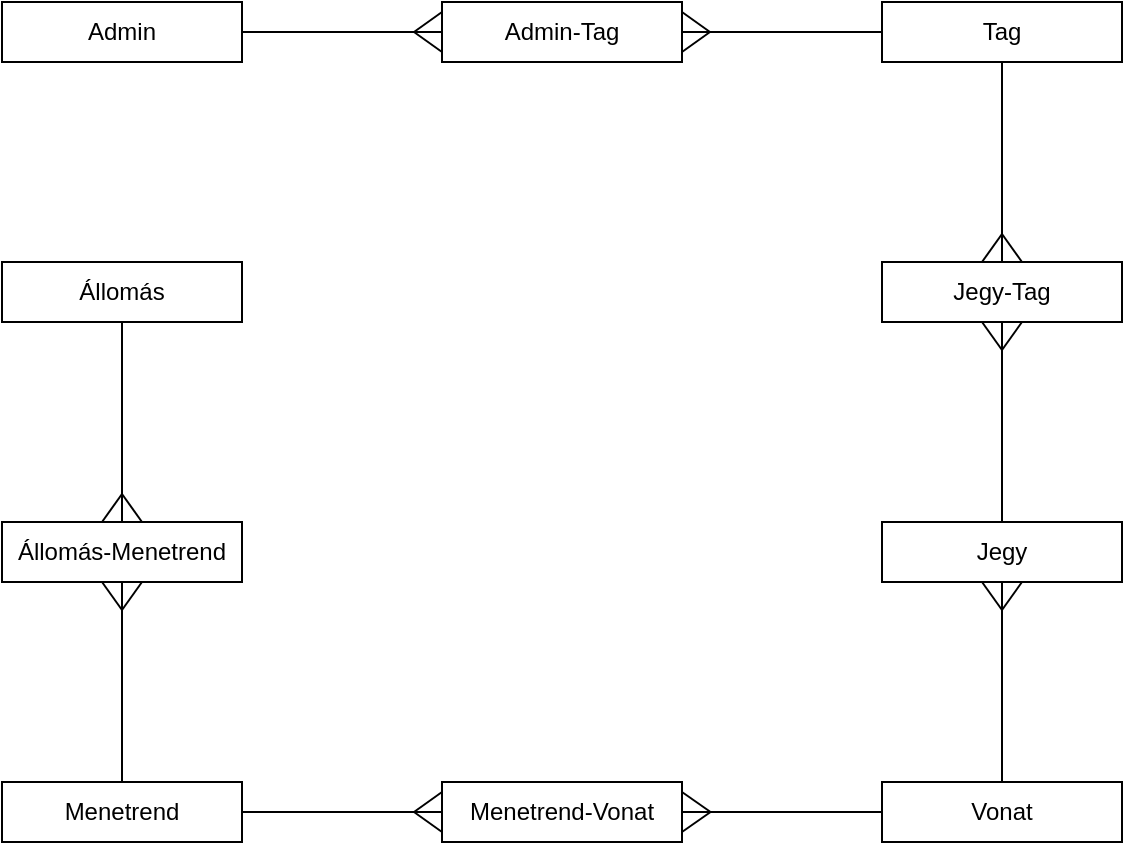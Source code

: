 <mxfile version="24.7.17">
  <diagram name="1 oldal" id="Ghkd28NUBnx_2Z-D6c8a">
    <mxGraphModel dx="819" dy="482" grid="1" gridSize="10" guides="1" tooltips="1" connect="1" arrows="1" fold="1" page="1" pageScale="1" pageWidth="827" pageHeight="1169" math="0" shadow="0">
      <root>
        <mxCell id="0" />
        <mxCell id="1" parent="0" />
        <mxCell id="jS4FJ0WYf3dUqRhWNFP8-1" value="Menetrend" style="rounded=0;whiteSpace=wrap;html=1;" vertex="1" parent="1">
          <mxGeometry x="130" y="570" width="120" height="30" as="geometry" />
        </mxCell>
        <mxCell id="jS4FJ0WYf3dUqRhWNFP8-2" value="Tag" style="rounded=0;whiteSpace=wrap;html=1;" vertex="1" parent="1">
          <mxGeometry x="570" y="180" width="120" height="30" as="geometry" />
        </mxCell>
        <mxCell id="jS4FJ0WYf3dUqRhWNFP8-3" value="Jegy" style="rounded=0;whiteSpace=wrap;html=1;" vertex="1" parent="1">
          <mxGeometry x="570" y="440" width="120" height="30" as="geometry" />
        </mxCell>
        <mxCell id="jS4FJ0WYf3dUqRhWNFP8-4" value="Vonat" style="rounded=0;whiteSpace=wrap;html=1;" vertex="1" parent="1">
          <mxGeometry x="570" y="570" width="120" height="30" as="geometry" />
        </mxCell>
        <mxCell id="jS4FJ0WYf3dUqRhWNFP8-5" value="Admin" style="rounded=0;whiteSpace=wrap;html=1;" vertex="1" parent="1">
          <mxGeometry x="130" y="180" width="120" height="30" as="geometry" />
        </mxCell>
        <mxCell id="jS4FJ0WYf3dUqRhWNFP8-6" value="Állomás" style="rounded=0;whiteSpace=wrap;html=1;" vertex="1" parent="1">
          <mxGeometry x="130" y="310" width="120" height="30" as="geometry" />
        </mxCell>
        <mxCell id="jS4FJ0WYf3dUqRhWNFP8-20" value="" style="group;rotation=-180;" vertex="1" connectable="0" parent="1">
          <mxGeometry x="250" y="575" width="100" height="20" as="geometry" />
        </mxCell>
        <mxCell id="jS4FJ0WYf3dUqRhWNFP8-8" value="" style="endArrow=none;html=1;rounded=0;" edge="1" parent="jS4FJ0WYf3dUqRhWNFP8-20">
          <mxGeometry width="50" height="50" relative="1" as="geometry">
            <mxPoint x="100" y="10" as="sourcePoint" />
            <mxPoint y="10" as="targetPoint" />
          </mxGeometry>
        </mxCell>
        <mxCell id="jS4FJ0WYf3dUqRhWNFP8-9" value="" style="endArrow=none;html=1;rounded=0;" edge="1" parent="jS4FJ0WYf3dUqRhWNFP8-20">
          <mxGeometry width="50" height="50" relative="1" as="geometry">
            <mxPoint x="100" as="sourcePoint" />
            <mxPoint x="86" y="10" as="targetPoint" />
          </mxGeometry>
        </mxCell>
        <mxCell id="jS4FJ0WYf3dUqRhWNFP8-10" value="" style="endArrow=none;html=1;rounded=0;" edge="1" parent="jS4FJ0WYf3dUqRhWNFP8-20">
          <mxGeometry width="50" height="50" relative="1" as="geometry">
            <mxPoint x="100" y="20" as="sourcePoint" />
            <mxPoint x="86" y="10" as="targetPoint" />
          </mxGeometry>
        </mxCell>
        <mxCell id="jS4FJ0WYf3dUqRhWNFP8-25" value="Menetrend-Vonat" style="rounded=0;whiteSpace=wrap;html=1;" vertex="1" parent="1">
          <mxGeometry x="350" y="570" width="120" height="30" as="geometry" />
        </mxCell>
        <mxCell id="jS4FJ0WYf3dUqRhWNFP8-26" value="" style="group" vertex="1" connectable="0" parent="1">
          <mxGeometry x="470" y="575" width="100" height="20" as="geometry" />
        </mxCell>
        <mxCell id="jS4FJ0WYf3dUqRhWNFP8-27" value="" style="endArrow=none;html=1;rounded=0;" edge="1" parent="jS4FJ0WYf3dUqRhWNFP8-26">
          <mxGeometry width="50" height="50" relative="1" as="geometry">
            <mxPoint y="10" as="sourcePoint" />
            <mxPoint x="100" y="10" as="targetPoint" />
          </mxGeometry>
        </mxCell>
        <mxCell id="jS4FJ0WYf3dUqRhWNFP8-28" value="" style="endArrow=none;html=1;rounded=0;" edge="1" parent="jS4FJ0WYf3dUqRhWNFP8-26">
          <mxGeometry width="50" height="50" relative="1" as="geometry">
            <mxPoint y="20" as="sourcePoint" />
            <mxPoint x="14.286" y="10" as="targetPoint" />
          </mxGeometry>
        </mxCell>
        <mxCell id="jS4FJ0WYf3dUqRhWNFP8-29" value="" style="endArrow=none;html=1;rounded=0;" edge="1" parent="jS4FJ0WYf3dUqRhWNFP8-26">
          <mxGeometry width="50" height="50" relative="1" as="geometry">
            <mxPoint as="sourcePoint" />
            <mxPoint x="14.286" y="10" as="targetPoint" />
          </mxGeometry>
        </mxCell>
        <mxCell id="jS4FJ0WYf3dUqRhWNFP8-30" value="Állomás-Menetrend" style="rounded=0;whiteSpace=wrap;html=1;" vertex="1" parent="1">
          <mxGeometry x="130" y="440" width="120" height="30" as="geometry" />
        </mxCell>
        <mxCell id="jS4FJ0WYf3dUqRhWNFP8-31" value="" style="group;rotation=90;" vertex="1" connectable="0" parent="1">
          <mxGeometry x="140" y="510" width="100" height="20" as="geometry" />
        </mxCell>
        <mxCell id="jS4FJ0WYf3dUqRhWNFP8-32" value="" style="endArrow=none;html=1;rounded=0;" edge="1" parent="jS4FJ0WYf3dUqRhWNFP8-31">
          <mxGeometry width="50" height="50" relative="1" as="geometry">
            <mxPoint x="50" y="-40" as="sourcePoint" />
            <mxPoint x="50" y="60" as="targetPoint" />
          </mxGeometry>
        </mxCell>
        <mxCell id="jS4FJ0WYf3dUqRhWNFP8-33" value="" style="endArrow=none;html=1;rounded=0;" edge="1" parent="jS4FJ0WYf3dUqRhWNFP8-31">
          <mxGeometry width="50" height="50" relative="1" as="geometry">
            <mxPoint x="40" y="-40" as="sourcePoint" />
            <mxPoint x="50" y="-26" as="targetPoint" />
          </mxGeometry>
        </mxCell>
        <mxCell id="jS4FJ0WYf3dUqRhWNFP8-34" value="" style="endArrow=none;html=1;rounded=0;" edge="1" parent="jS4FJ0WYf3dUqRhWNFP8-31">
          <mxGeometry width="50" height="50" relative="1" as="geometry">
            <mxPoint x="60" y="-40" as="sourcePoint" />
            <mxPoint x="50" y="-26" as="targetPoint" />
          </mxGeometry>
        </mxCell>
        <mxCell id="jS4FJ0WYf3dUqRhWNFP8-36" value="" style="group;rotation=-90;" vertex="1" connectable="0" parent="1">
          <mxGeometry x="140" y="380" width="100" height="20" as="geometry" />
        </mxCell>
        <mxCell id="jS4FJ0WYf3dUqRhWNFP8-37" value="" style="endArrow=none;html=1;rounded=0;" edge="1" parent="jS4FJ0WYf3dUqRhWNFP8-36">
          <mxGeometry width="50" height="50" relative="1" as="geometry">
            <mxPoint x="50" y="60" as="sourcePoint" />
            <mxPoint x="50" y="-40" as="targetPoint" />
          </mxGeometry>
        </mxCell>
        <mxCell id="jS4FJ0WYf3dUqRhWNFP8-38" value="" style="endArrow=none;html=1;rounded=0;" edge="1" parent="jS4FJ0WYf3dUqRhWNFP8-36">
          <mxGeometry width="50" height="50" relative="1" as="geometry">
            <mxPoint x="60" y="60" as="sourcePoint" />
            <mxPoint x="50" y="46" as="targetPoint" />
          </mxGeometry>
        </mxCell>
        <mxCell id="jS4FJ0WYf3dUqRhWNFP8-39" value="" style="endArrow=none;html=1;rounded=0;" edge="1" parent="jS4FJ0WYf3dUqRhWNFP8-36">
          <mxGeometry width="50" height="50" relative="1" as="geometry">
            <mxPoint x="40" y="60" as="sourcePoint" />
            <mxPoint x="50" y="46" as="targetPoint" />
          </mxGeometry>
        </mxCell>
        <mxCell id="jS4FJ0WYf3dUqRhWNFP8-45" value="Jegy-Tag" style="rounded=0;whiteSpace=wrap;html=1;" vertex="1" parent="1">
          <mxGeometry x="570" y="310" width="120" height="30" as="geometry" />
        </mxCell>
        <mxCell id="jS4FJ0WYf3dUqRhWNFP8-50" value="" style="group;rotation=0;" vertex="1" connectable="0" parent="1">
          <mxGeometry x="470" y="185" width="100" height="20" as="geometry" />
        </mxCell>
        <mxCell id="jS4FJ0WYf3dUqRhWNFP8-51" value="" style="endArrow=none;html=1;rounded=0;" edge="1" parent="jS4FJ0WYf3dUqRhWNFP8-50">
          <mxGeometry width="50" height="50" relative="1" as="geometry">
            <mxPoint y="10" as="sourcePoint" />
            <mxPoint x="100" y="10" as="targetPoint" />
          </mxGeometry>
        </mxCell>
        <mxCell id="jS4FJ0WYf3dUqRhWNFP8-52" value="" style="endArrow=none;html=1;rounded=0;" edge="1" parent="jS4FJ0WYf3dUqRhWNFP8-50">
          <mxGeometry width="50" height="50" relative="1" as="geometry">
            <mxPoint y="20" as="sourcePoint" />
            <mxPoint x="14" y="10" as="targetPoint" />
          </mxGeometry>
        </mxCell>
        <mxCell id="jS4FJ0WYf3dUqRhWNFP8-53" value="" style="endArrow=none;html=1;rounded=0;" edge="1" parent="jS4FJ0WYf3dUqRhWNFP8-50">
          <mxGeometry width="50" height="50" relative="1" as="geometry">
            <mxPoint as="sourcePoint" />
            <mxPoint x="14" y="10" as="targetPoint" />
          </mxGeometry>
        </mxCell>
        <mxCell id="jS4FJ0WYf3dUqRhWNFP8-55" value="" style="group;rotation=90;" vertex="1" connectable="0" parent="1">
          <mxGeometry x="580" y="380" width="100" height="20" as="geometry" />
        </mxCell>
        <mxCell id="jS4FJ0WYf3dUqRhWNFP8-56" value="" style="endArrow=none;html=1;rounded=0;" edge="1" parent="jS4FJ0WYf3dUqRhWNFP8-55">
          <mxGeometry width="50" height="50" relative="1" as="geometry">
            <mxPoint x="50" y="-40" as="sourcePoint" />
            <mxPoint x="50" y="60" as="targetPoint" />
          </mxGeometry>
        </mxCell>
        <mxCell id="jS4FJ0WYf3dUqRhWNFP8-57" value="" style="endArrow=none;html=1;rounded=0;" edge="1" parent="jS4FJ0WYf3dUqRhWNFP8-55">
          <mxGeometry width="50" height="50" relative="1" as="geometry">
            <mxPoint x="40" y="-40" as="sourcePoint" />
            <mxPoint x="50" y="-26" as="targetPoint" />
          </mxGeometry>
        </mxCell>
        <mxCell id="jS4FJ0WYf3dUqRhWNFP8-58" value="" style="endArrow=none;html=1;rounded=0;" edge="1" parent="jS4FJ0WYf3dUqRhWNFP8-55">
          <mxGeometry width="50" height="50" relative="1" as="geometry">
            <mxPoint x="60" y="-40" as="sourcePoint" />
            <mxPoint x="50" y="-26" as="targetPoint" />
          </mxGeometry>
        </mxCell>
        <mxCell id="jS4FJ0WYf3dUqRhWNFP8-59" value="" style="group;rotation=90;" vertex="1" connectable="0" parent="1">
          <mxGeometry x="580" y="510" width="100" height="20" as="geometry" />
        </mxCell>
        <mxCell id="jS4FJ0WYf3dUqRhWNFP8-60" value="" style="endArrow=none;html=1;rounded=0;" edge="1" parent="jS4FJ0WYf3dUqRhWNFP8-59">
          <mxGeometry width="50" height="50" relative="1" as="geometry">
            <mxPoint x="50" y="-40" as="sourcePoint" />
            <mxPoint x="50" y="60" as="targetPoint" />
          </mxGeometry>
        </mxCell>
        <mxCell id="jS4FJ0WYf3dUqRhWNFP8-61" value="" style="endArrow=none;html=1;rounded=0;" edge="1" parent="jS4FJ0WYf3dUqRhWNFP8-59">
          <mxGeometry width="50" height="50" relative="1" as="geometry">
            <mxPoint x="40" y="-40" as="sourcePoint" />
            <mxPoint x="50" y="-26" as="targetPoint" />
          </mxGeometry>
        </mxCell>
        <mxCell id="jS4FJ0WYf3dUqRhWNFP8-62" value="" style="endArrow=none;html=1;rounded=0;" edge="1" parent="jS4FJ0WYf3dUqRhWNFP8-59">
          <mxGeometry width="50" height="50" relative="1" as="geometry">
            <mxPoint x="60" y="-40" as="sourcePoint" />
            <mxPoint x="50" y="-26" as="targetPoint" />
          </mxGeometry>
        </mxCell>
        <mxCell id="jS4FJ0WYf3dUqRhWNFP8-63" value="" style="group;rotation=-90;" vertex="1" connectable="0" parent="1">
          <mxGeometry x="580" y="250" width="100" height="20" as="geometry" />
        </mxCell>
        <mxCell id="jS4FJ0WYf3dUqRhWNFP8-64" value="" style="endArrow=none;html=1;rounded=0;" edge="1" parent="jS4FJ0WYf3dUqRhWNFP8-63">
          <mxGeometry width="50" height="50" relative="1" as="geometry">
            <mxPoint x="50" y="60" as="sourcePoint" />
            <mxPoint x="50" y="-40" as="targetPoint" />
          </mxGeometry>
        </mxCell>
        <mxCell id="jS4FJ0WYf3dUqRhWNFP8-65" value="" style="endArrow=none;html=1;rounded=0;" edge="1" parent="jS4FJ0WYf3dUqRhWNFP8-63">
          <mxGeometry width="50" height="50" relative="1" as="geometry">
            <mxPoint x="60" y="60" as="sourcePoint" />
            <mxPoint x="50" y="46" as="targetPoint" />
          </mxGeometry>
        </mxCell>
        <mxCell id="jS4FJ0WYf3dUqRhWNFP8-66" value="" style="endArrow=none;html=1;rounded=0;" edge="1" parent="jS4FJ0WYf3dUqRhWNFP8-63">
          <mxGeometry width="50" height="50" relative="1" as="geometry">
            <mxPoint x="40" y="60" as="sourcePoint" />
            <mxPoint x="50" y="46" as="targetPoint" />
          </mxGeometry>
        </mxCell>
        <mxCell id="jS4FJ0WYf3dUqRhWNFP8-67" value="Admin-Tag" style="rounded=0;whiteSpace=wrap;html=1;" vertex="1" parent="1">
          <mxGeometry x="350" y="180" width="120" height="30" as="geometry" />
        </mxCell>
        <mxCell id="jS4FJ0WYf3dUqRhWNFP8-73" value="" style="group;rotation=-180;" vertex="1" connectable="0" parent="1">
          <mxGeometry x="250" y="185" width="100" height="20" as="geometry" />
        </mxCell>
        <mxCell id="jS4FJ0WYf3dUqRhWNFP8-74" value="" style="endArrow=none;html=1;rounded=0;" edge="1" parent="jS4FJ0WYf3dUqRhWNFP8-73">
          <mxGeometry width="50" height="50" relative="1" as="geometry">
            <mxPoint x="100" y="10" as="sourcePoint" />
            <mxPoint y="10" as="targetPoint" />
          </mxGeometry>
        </mxCell>
        <mxCell id="jS4FJ0WYf3dUqRhWNFP8-75" value="" style="endArrow=none;html=1;rounded=0;" edge="1" parent="jS4FJ0WYf3dUqRhWNFP8-73">
          <mxGeometry width="50" height="50" relative="1" as="geometry">
            <mxPoint x="100" as="sourcePoint" />
            <mxPoint x="86" y="10" as="targetPoint" />
          </mxGeometry>
        </mxCell>
        <mxCell id="jS4FJ0WYf3dUqRhWNFP8-76" value="" style="endArrow=none;html=1;rounded=0;" edge="1" parent="jS4FJ0WYf3dUqRhWNFP8-73">
          <mxGeometry width="50" height="50" relative="1" as="geometry">
            <mxPoint x="100" y="20" as="sourcePoint" />
            <mxPoint x="86" y="10" as="targetPoint" />
          </mxGeometry>
        </mxCell>
      </root>
    </mxGraphModel>
  </diagram>
</mxfile>
